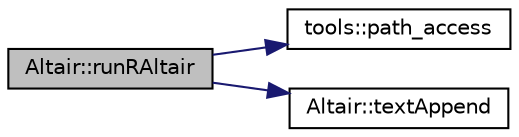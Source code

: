 digraph "Altair::runRAltair"
{
 // INTERACTIVE_SVG=YES
  edge [fontname="Helvetica",fontsize="10",labelfontname="Helvetica",labelfontsize="10"];
  node [fontname="Helvetica",fontsize="10",shape=record];
  rankdir="LR";
  Node898 [label="Altair::runRAltair",height=0.2,width=0.4,color="black", fillcolor="grey75", style="filled", fontcolor="black"];
  Node898 -> Node899 [color="midnightblue",fontsize="10",style="solid",fontname="Helvetica"];
  Node899 [label="tools::path_access",height=0.2,width=0.4,color="black", fillcolor="white", style="filled",URL="$classtools.html#a89d2cd8ffcaed8423439c16d1ee59ab0",tooltip="Renvoie le chemin d&#39;un fichier ou d&#39;un répertoire du répertoire racine de la distribution (adjacent a..."];
  Node898 -> Node900 [color="midnightblue",fontsize="10",style="solid",fontname="Helvetica"];
  Node900 [label="Altair::textAppend",height=0.2,width=0.4,color="black", fillcolor="white", style="filled",URL="$class_altair.html#a4995cdc9462838289b5b1df75edba552",tooltip="Ajouter du texte à l&#39;onglet des messages. "];
}

